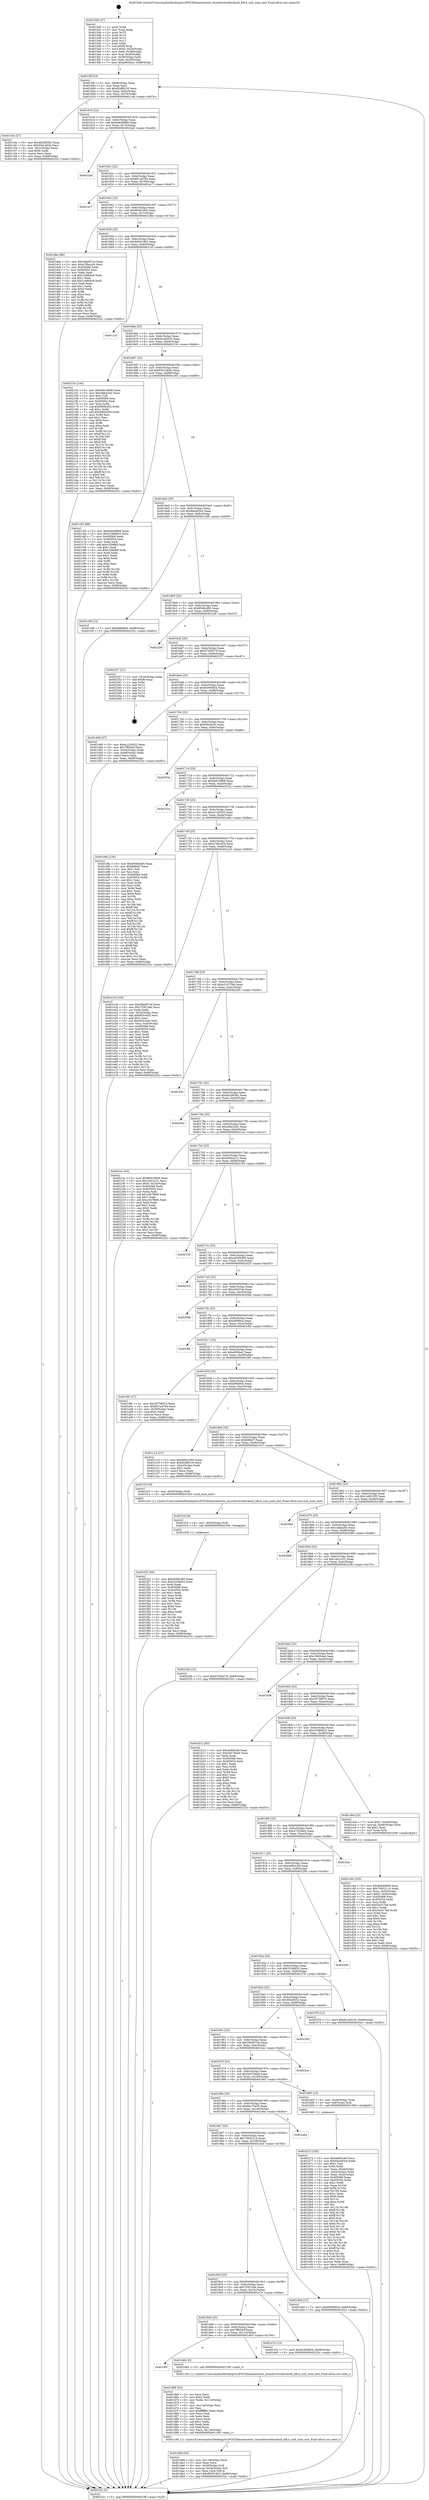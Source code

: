 digraph "0x4015d0" {
  label = "0x4015d0 (/mnt/c/Users/mathe/Desktop/tcc/POCII/binaries/extr_linuxdriversblocknull_blk.h_null_zone_exit_Final-ollvm.out::main(0))"
  labelloc = "t"
  node[shape=record]

  Entry [label="",width=0.3,height=0.3,shape=circle,fillcolor=black,style=filled]
  "0x4015ff" [label="{
     0x4015ff [23]\l
     | [instrs]\l
     &nbsp;&nbsp;0x4015ff \<+3\>: mov -0x68(%rbp),%eax\l
     &nbsp;&nbsp;0x401602 \<+2\>: mov %eax,%ecx\l
     &nbsp;&nbsp;0x401604 \<+6\>: sub $0x82df6216,%ecx\l
     &nbsp;&nbsp;0x40160a \<+3\>: mov %eax,-0x6c(%rbp)\l
     &nbsp;&nbsp;0x40160d \<+3\>: mov %ecx,-0x70(%rbp)\l
     &nbsp;&nbsp;0x401610 \<+6\>: je 0000000000401c4a \<main+0x67a\>\l
  }"]
  "0x401c4a" [label="{
     0x401c4a [27]\l
     | [instrs]\l
     &nbsp;&nbsp;0x401c4a \<+5\>: mov $0xbb298392,%eax\l
     &nbsp;&nbsp;0x401c4f \<+5\>: mov $0x93d1462b,%ecx\l
     &nbsp;&nbsp;0x401c54 \<+3\>: mov -0x2c(%rbp),%edx\l
     &nbsp;&nbsp;0x401c57 \<+3\>: cmp $0x0,%edx\l
     &nbsp;&nbsp;0x401c5a \<+3\>: cmove %ecx,%eax\l
     &nbsp;&nbsp;0x401c5d \<+3\>: mov %eax,-0x68(%rbp)\l
     &nbsp;&nbsp;0x401c60 \<+5\>: jmp 000000000040232c \<main+0xd5c\>\l
  }"]
  "0x401616" [label="{
     0x401616 [22]\l
     | [instrs]\l
     &nbsp;&nbsp;0x401616 \<+5\>: jmp 000000000040161b \<main+0x4b\>\l
     &nbsp;&nbsp;0x40161b \<+3\>: mov -0x6c(%rbp),%eax\l
     &nbsp;&nbsp;0x40161e \<+5\>: sub $0x84649868,%eax\l
     &nbsp;&nbsp;0x401623 \<+3\>: mov %eax,-0x74(%rbp)\l
     &nbsp;&nbsp;0x401626 \<+6\>: je 00000000004022a0 \<main+0xcd0\>\l
  }"]
  Exit [label="",width=0.3,height=0.3,shape=circle,fillcolor=black,style=filled,peripheries=2]
  "0x4022a0" [label="{
     0x4022a0\l
  }", style=dashed]
  "0x40162c" [label="{
     0x40162c [22]\l
     | [instrs]\l
     &nbsp;&nbsp;0x40162c \<+5\>: jmp 0000000000401631 \<main+0x61\>\l
     &nbsp;&nbsp;0x401631 \<+3\>: mov -0x6c(%rbp),%eax\l
     &nbsp;&nbsp;0x401634 \<+5\>: sub $0x851ad784,%eax\l
     &nbsp;&nbsp;0x401639 \<+3\>: mov %eax,-0x78(%rbp)\l
     &nbsp;&nbsp;0x40163c \<+6\>: je 0000000000401a17 \<main+0x447\>\l
  }"]
  "0x401f22" [label="{
     0x401f22 [84]\l
     | [instrs]\l
     &nbsp;&nbsp;0x401f22 \<+5\>: mov $0x9568c485,%eax\l
     &nbsp;&nbsp;0x401f27 \<+5\>: mov $0x5324fd33,%ecx\l
     &nbsp;&nbsp;0x401f2c \<+2\>: xor %edx,%edx\l
     &nbsp;&nbsp;0x401f2e \<+7\>: mov 0x405068,%esi\l
     &nbsp;&nbsp;0x401f35 \<+8\>: mov 0x405054,%r8d\l
     &nbsp;&nbsp;0x401f3d \<+3\>: sub $0x1,%edx\l
     &nbsp;&nbsp;0x401f40 \<+3\>: mov %esi,%r9d\l
     &nbsp;&nbsp;0x401f43 \<+3\>: add %edx,%r9d\l
     &nbsp;&nbsp;0x401f46 \<+4\>: imul %r9d,%esi\l
     &nbsp;&nbsp;0x401f4a \<+3\>: and $0x1,%esi\l
     &nbsp;&nbsp;0x401f4d \<+3\>: cmp $0x0,%esi\l
     &nbsp;&nbsp;0x401f50 \<+4\>: sete %r10b\l
     &nbsp;&nbsp;0x401f54 \<+4\>: cmp $0xa,%r8d\l
     &nbsp;&nbsp;0x401f58 \<+4\>: setl %r11b\l
     &nbsp;&nbsp;0x401f5c \<+3\>: mov %r10b,%bl\l
     &nbsp;&nbsp;0x401f5f \<+3\>: and %r11b,%bl\l
     &nbsp;&nbsp;0x401f62 \<+3\>: xor %r11b,%r10b\l
     &nbsp;&nbsp;0x401f65 \<+3\>: or %r10b,%bl\l
     &nbsp;&nbsp;0x401f68 \<+3\>: test $0x1,%bl\l
     &nbsp;&nbsp;0x401f6b \<+3\>: cmovne %ecx,%eax\l
     &nbsp;&nbsp;0x401f6e \<+3\>: mov %eax,-0x68(%rbp)\l
     &nbsp;&nbsp;0x401f71 \<+5\>: jmp 000000000040232c \<main+0xd5c\>\l
  }"]
  "0x401a17" [label="{
     0x401a17\l
  }", style=dashed]
  "0x401642" [label="{
     0x401642 [22]\l
     | [instrs]\l
     &nbsp;&nbsp;0x401642 \<+5\>: jmp 0000000000401647 \<main+0x77\>\l
     &nbsp;&nbsp;0x401647 \<+3\>: mov -0x6c(%rbp),%eax\l
     &nbsp;&nbsp;0x40164a \<+5\>: sub $0x86391403,%eax\l
     &nbsp;&nbsp;0x40164f \<+3\>: mov %eax,-0x7c(%rbp)\l
     &nbsp;&nbsp;0x401652 \<+6\>: je 0000000000401dbe \<main+0x7ee\>\l
  }"]
  "0x401f19" [label="{
     0x401f19 [9]\l
     | [instrs]\l
     &nbsp;&nbsp;0x401f19 \<+4\>: mov -0x50(%rbp),%rdi\l
     &nbsp;&nbsp;0x401f1d \<+5\>: call 0000000000401030 \<free@plt\>\l
     | [calls]\l
     &nbsp;&nbsp;0x401030 \{1\} (unknown)\l
  }"]
  "0x401dbe" [label="{
     0x401dbe [88]\l
     | [instrs]\l
     &nbsp;&nbsp;0x401dbe \<+5\>: mov $0x59a007cd,%eax\l
     &nbsp;&nbsp;0x401dc3 \<+5\>: mov $0xa79bce54,%ecx\l
     &nbsp;&nbsp;0x401dc8 \<+7\>: mov 0x405068,%edx\l
     &nbsp;&nbsp;0x401dcf \<+7\>: mov 0x405054,%esi\l
     &nbsp;&nbsp;0x401dd6 \<+2\>: mov %edx,%edi\l
     &nbsp;&nbsp;0x401dd8 \<+6\>: sub $0x1c49b4c8,%edi\l
     &nbsp;&nbsp;0x401dde \<+3\>: sub $0x1,%edi\l
     &nbsp;&nbsp;0x401de1 \<+6\>: add $0x1c49b4c8,%edi\l
     &nbsp;&nbsp;0x401de7 \<+3\>: imul %edi,%edx\l
     &nbsp;&nbsp;0x401dea \<+3\>: and $0x1,%edx\l
     &nbsp;&nbsp;0x401ded \<+3\>: cmp $0x0,%edx\l
     &nbsp;&nbsp;0x401df0 \<+4\>: sete %r8b\l
     &nbsp;&nbsp;0x401df4 \<+3\>: cmp $0xa,%esi\l
     &nbsp;&nbsp;0x401df7 \<+4\>: setl %r9b\l
     &nbsp;&nbsp;0x401dfb \<+3\>: mov %r8b,%r10b\l
     &nbsp;&nbsp;0x401dfe \<+3\>: and %r9b,%r10b\l
     &nbsp;&nbsp;0x401e01 \<+3\>: xor %r9b,%r8b\l
     &nbsp;&nbsp;0x401e04 \<+3\>: or %r8b,%r10b\l
     &nbsp;&nbsp;0x401e07 \<+4\>: test $0x1,%r10b\l
     &nbsp;&nbsp;0x401e0b \<+3\>: cmovne %ecx,%eax\l
     &nbsp;&nbsp;0x401e0e \<+3\>: mov %eax,-0x68(%rbp)\l
     &nbsp;&nbsp;0x401e11 \<+5\>: jmp 000000000040232c \<main+0xd5c\>\l
  }"]
  "0x401658" [label="{
     0x401658 [22]\l
     | [instrs]\l
     &nbsp;&nbsp;0x401658 \<+5\>: jmp 000000000040165d \<main+0x8d\>\l
     &nbsp;&nbsp;0x40165d \<+3\>: mov -0x6c(%rbp),%eax\l
     &nbsp;&nbsp;0x401660 \<+5\>: sub $0x8d0419b5,%eax\l
     &nbsp;&nbsp;0x401665 \<+3\>: mov %eax,-0x80(%rbp)\l
     &nbsp;&nbsp;0x401668 \<+6\>: je 0000000000401c2f \<main+0x65f\>\l
  }"]
  "0x401d9d" [label="{
     0x401d9d [33]\l
     | [instrs]\l
     &nbsp;&nbsp;0x401d9d \<+6\>: mov -0x118(%rbp),%ecx\l
     &nbsp;&nbsp;0x401da3 \<+3\>: imul %eax,%ecx\l
     &nbsp;&nbsp;0x401da6 \<+4\>: mov -0x50(%rbp),%r8\l
     &nbsp;&nbsp;0x401daa \<+4\>: movslq -0x54(%rbp),%r9\l
     &nbsp;&nbsp;0x401dae \<+4\>: mov %ecx,(%r8,%r9,4)\l
     &nbsp;&nbsp;0x401db2 \<+7\>: movl $0x86391403,-0x68(%rbp)\l
     &nbsp;&nbsp;0x401db9 \<+5\>: jmp 000000000040232c \<main+0xd5c\>\l
  }"]
  "0x401c2f" [label="{
     0x401c2f\l
  }", style=dashed]
  "0x40166e" [label="{
     0x40166e [25]\l
     | [instrs]\l
     &nbsp;&nbsp;0x40166e \<+5\>: jmp 0000000000401673 \<main+0xa3\>\l
     &nbsp;&nbsp;0x401673 \<+3\>: mov -0x6c(%rbp),%eax\l
     &nbsp;&nbsp;0x401676 \<+5\>: sub $0x92c40230,%eax\l
     &nbsp;&nbsp;0x40167b \<+6\>: mov %eax,-0x84(%rbp)\l
     &nbsp;&nbsp;0x401681 \<+6\>: je 000000000040215c \<main+0xb8c\>\l
  }"]
  "0x401d69" [label="{
     0x401d69 [52]\l
     | [instrs]\l
     &nbsp;&nbsp;0x401d69 \<+2\>: xor %ecx,%ecx\l
     &nbsp;&nbsp;0x401d6b \<+5\>: mov $0x2,%edx\l
     &nbsp;&nbsp;0x401d70 \<+6\>: mov %edx,-0x114(%rbp)\l
     &nbsp;&nbsp;0x401d76 \<+1\>: cltd\l
     &nbsp;&nbsp;0x401d77 \<+6\>: mov -0x114(%rbp),%esi\l
     &nbsp;&nbsp;0x401d7d \<+2\>: idiv %esi\l
     &nbsp;&nbsp;0x401d7f \<+6\>: imul $0xfffffffe,%edx,%edx\l
     &nbsp;&nbsp;0x401d85 \<+2\>: mov %ecx,%edi\l
     &nbsp;&nbsp;0x401d87 \<+2\>: sub %edx,%edi\l
     &nbsp;&nbsp;0x401d89 \<+2\>: mov %ecx,%edx\l
     &nbsp;&nbsp;0x401d8b \<+3\>: sub $0x1,%edx\l
     &nbsp;&nbsp;0x401d8e \<+2\>: add %edx,%edi\l
     &nbsp;&nbsp;0x401d90 \<+2\>: sub %edi,%ecx\l
     &nbsp;&nbsp;0x401d92 \<+6\>: mov %ecx,-0x118(%rbp)\l
     &nbsp;&nbsp;0x401d98 \<+5\>: call 0000000000401160 \<next_i\>\l
     | [calls]\l
     &nbsp;&nbsp;0x401160 \{1\} (/mnt/c/Users/mathe/Desktop/tcc/POCII/binaries/extr_linuxdriversblocknull_blk.h_null_zone_exit_Final-ollvm.out::next_i)\l
  }"]
  "0x40215c" [label="{
     0x40215c [144]\l
     | [instrs]\l
     &nbsp;&nbsp;0x40215c \<+5\>: mov $0x9e919908,%eax\l
     &nbsp;&nbsp;0x402161 \<+5\>: mov $0xcfbb22d2,%ecx\l
     &nbsp;&nbsp;0x402166 \<+2\>: mov $0x1,%dl\l
     &nbsp;&nbsp;0x402168 \<+7\>: mov 0x405068,%esi\l
     &nbsp;&nbsp;0x40216f \<+7\>: mov 0x405054,%edi\l
     &nbsp;&nbsp;0x402176 \<+3\>: mov %esi,%r8d\l
     &nbsp;&nbsp;0x402179 \<+7\>: sub $0x9909c5f3,%r8d\l
     &nbsp;&nbsp;0x402180 \<+4\>: sub $0x1,%r8d\l
     &nbsp;&nbsp;0x402184 \<+7\>: add $0x9909c5f3,%r8d\l
     &nbsp;&nbsp;0x40218b \<+4\>: imul %r8d,%esi\l
     &nbsp;&nbsp;0x40218f \<+3\>: and $0x1,%esi\l
     &nbsp;&nbsp;0x402192 \<+3\>: cmp $0x0,%esi\l
     &nbsp;&nbsp;0x402195 \<+4\>: sete %r9b\l
     &nbsp;&nbsp;0x402199 \<+3\>: cmp $0xa,%edi\l
     &nbsp;&nbsp;0x40219c \<+4\>: setl %r10b\l
     &nbsp;&nbsp;0x4021a0 \<+3\>: mov %r9b,%r11b\l
     &nbsp;&nbsp;0x4021a3 \<+4\>: xor $0xff,%r11b\l
     &nbsp;&nbsp;0x4021a7 \<+3\>: mov %r10b,%bl\l
     &nbsp;&nbsp;0x4021aa \<+3\>: xor $0xff,%bl\l
     &nbsp;&nbsp;0x4021ad \<+3\>: xor $0x0,%dl\l
     &nbsp;&nbsp;0x4021b0 \<+3\>: mov %r11b,%r14b\l
     &nbsp;&nbsp;0x4021b3 \<+4\>: and $0x0,%r14b\l
     &nbsp;&nbsp;0x4021b7 \<+3\>: and %dl,%r9b\l
     &nbsp;&nbsp;0x4021ba \<+3\>: mov %bl,%r15b\l
     &nbsp;&nbsp;0x4021bd \<+4\>: and $0x0,%r15b\l
     &nbsp;&nbsp;0x4021c1 \<+3\>: and %dl,%r10b\l
     &nbsp;&nbsp;0x4021c4 \<+3\>: or %r9b,%r14b\l
     &nbsp;&nbsp;0x4021c7 \<+3\>: or %r10b,%r15b\l
     &nbsp;&nbsp;0x4021ca \<+3\>: xor %r15b,%r14b\l
     &nbsp;&nbsp;0x4021cd \<+3\>: or %bl,%r11b\l
     &nbsp;&nbsp;0x4021d0 \<+4\>: xor $0xff,%r11b\l
     &nbsp;&nbsp;0x4021d4 \<+3\>: or $0x0,%dl\l
     &nbsp;&nbsp;0x4021d7 \<+3\>: and %dl,%r11b\l
     &nbsp;&nbsp;0x4021da \<+3\>: or %r11b,%r14b\l
     &nbsp;&nbsp;0x4021dd \<+4\>: test $0x1,%r14b\l
     &nbsp;&nbsp;0x4021e1 \<+3\>: cmovne %ecx,%eax\l
     &nbsp;&nbsp;0x4021e4 \<+3\>: mov %eax,-0x68(%rbp)\l
     &nbsp;&nbsp;0x4021e7 \<+5\>: jmp 000000000040232c \<main+0xd5c\>\l
  }"]
  "0x401687" [label="{
     0x401687 [25]\l
     | [instrs]\l
     &nbsp;&nbsp;0x401687 \<+5\>: jmp 000000000040168c \<main+0xbc\>\l
     &nbsp;&nbsp;0x40168c \<+3\>: mov -0x6c(%rbp),%eax\l
     &nbsp;&nbsp;0x40168f \<+5\>: sub $0x93d1462b,%eax\l
     &nbsp;&nbsp;0x401694 \<+6\>: mov %eax,-0x88(%rbp)\l
     &nbsp;&nbsp;0x40169a \<+6\>: je 0000000000401c65 \<main+0x695\>\l
  }"]
  "0x4019f2" [label="{
     0x4019f2\l
  }", style=dashed]
  "0x401c65" [label="{
     0x401c65 [88]\l
     | [instrs]\l
     &nbsp;&nbsp;0x401c65 \<+5\>: mov $0x84649868,%eax\l
     &nbsp;&nbsp;0x401c6a \<+5\>: mov $0x318696c3,%ecx\l
     &nbsp;&nbsp;0x401c6f \<+7\>: mov 0x405068,%edx\l
     &nbsp;&nbsp;0x401c76 \<+7\>: mov 0x405054,%esi\l
     &nbsp;&nbsp;0x401c7d \<+2\>: mov %edx,%edi\l
     &nbsp;&nbsp;0x401c7f \<+6\>: add $0xc35fefb8,%edi\l
     &nbsp;&nbsp;0x401c85 \<+3\>: sub $0x1,%edi\l
     &nbsp;&nbsp;0x401c88 \<+6\>: sub $0xc35fefb8,%edi\l
     &nbsp;&nbsp;0x401c8e \<+3\>: imul %edi,%edx\l
     &nbsp;&nbsp;0x401c91 \<+3\>: and $0x1,%edx\l
     &nbsp;&nbsp;0x401c94 \<+3\>: cmp $0x0,%edx\l
     &nbsp;&nbsp;0x401c97 \<+4\>: sete %r8b\l
     &nbsp;&nbsp;0x401c9b \<+3\>: cmp $0xa,%esi\l
     &nbsp;&nbsp;0x401c9e \<+4\>: setl %r9b\l
     &nbsp;&nbsp;0x401ca2 \<+3\>: mov %r8b,%r10b\l
     &nbsp;&nbsp;0x401ca5 \<+3\>: and %r9b,%r10b\l
     &nbsp;&nbsp;0x401ca8 \<+3\>: xor %r9b,%r8b\l
     &nbsp;&nbsp;0x401cab \<+3\>: or %r8b,%r10b\l
     &nbsp;&nbsp;0x401cae \<+4\>: test $0x1,%r10b\l
     &nbsp;&nbsp;0x401cb2 \<+3\>: cmovne %ecx,%eax\l
     &nbsp;&nbsp;0x401cb5 \<+3\>: mov %eax,-0x68(%rbp)\l
     &nbsp;&nbsp;0x401cb8 \<+5\>: jmp 000000000040232c \<main+0xd5c\>\l
  }"]
  "0x4016a0" [label="{
     0x4016a0 [25]\l
     | [instrs]\l
     &nbsp;&nbsp;0x4016a0 \<+5\>: jmp 00000000004016a5 \<main+0xd5\>\l
     &nbsp;&nbsp;0x4016a5 \<+3\>: mov -0x6c(%rbp),%eax\l
     &nbsp;&nbsp;0x4016a8 \<+5\>: sub $0x94e483c0,%eax\l
     &nbsp;&nbsp;0x4016ad \<+6\>: mov %eax,-0x8c(%rbp)\l
     &nbsp;&nbsp;0x4016b3 \<+6\>: je 0000000000401c08 \<main+0x638\>\l
  }"]
  "0x401d64" [label="{
     0x401d64 [5]\l
     | [instrs]\l
     &nbsp;&nbsp;0x401d64 \<+5\>: call 0000000000401160 \<next_i\>\l
     | [calls]\l
     &nbsp;&nbsp;0x401160 \{1\} (/mnt/c/Users/mathe/Desktop/tcc/POCII/binaries/extr_linuxdriversblocknull_blk.h_null_zone_exit_Final-ollvm.out::next_i)\l
  }"]
  "0x401c08" [label="{
     0x401c08 [12]\l
     | [instrs]\l
     &nbsp;&nbsp;0x401c08 \<+7\>: movl $0xb98d9cb,-0x68(%rbp)\l
     &nbsp;&nbsp;0x401c0f \<+5\>: jmp 000000000040232c \<main+0xd5c\>\l
  }"]
  "0x4016b9" [label="{
     0x4016b9 [25]\l
     | [instrs]\l
     &nbsp;&nbsp;0x4016b9 \<+5\>: jmp 00000000004016be \<main+0xee\>\l
     &nbsp;&nbsp;0x4016be \<+3\>: mov -0x6c(%rbp),%eax\l
     &nbsp;&nbsp;0x4016c1 \<+5\>: sub $0x9568c485,%eax\l
     &nbsp;&nbsp;0x4016c6 \<+6\>: mov %eax,-0x90(%rbp)\l
     &nbsp;&nbsp;0x4016cc \<+6\>: je 00000000004022ef \<main+0xd1f\>\l
  }"]
  "0x4019d9" [label="{
     0x4019d9 [25]\l
     | [instrs]\l
     &nbsp;&nbsp;0x4019d9 \<+5\>: jmp 00000000004019de \<main+0x40e\>\l
     &nbsp;&nbsp;0x4019de \<+3\>: mov -0x6c(%rbp),%eax\l
     &nbsp;&nbsp;0x4019e1 \<+5\>: sub $0x7ff93dcf,%eax\l
     &nbsp;&nbsp;0x4019e6 \<+6\>: mov %eax,-0x110(%rbp)\l
     &nbsp;&nbsp;0x4019ec \<+6\>: je 0000000000401d64 \<main+0x794\>\l
  }"]
  "0x4022ef" [label="{
     0x4022ef\l
  }", style=dashed]
  "0x4016d2" [label="{
     0x4016d2 [25]\l
     | [instrs]\l
     &nbsp;&nbsp;0x4016d2 \<+5\>: jmp 00000000004016d7 \<main+0x107\>\l
     &nbsp;&nbsp;0x4016d7 \<+3\>: mov -0x6c(%rbp),%eax\l
     &nbsp;&nbsp;0x4016da \<+5\>: sub $0x97260279,%eax\l
     &nbsp;&nbsp;0x4016df \<+6\>: mov %eax,-0x94(%rbp)\l
     &nbsp;&nbsp;0x4016e5 \<+6\>: je 0000000000402257 \<main+0xc87\>\l
  }"]
  "0x401e7e" [label="{
     0x401e7e [12]\l
     | [instrs]\l
     &nbsp;&nbsp;0x401e7e \<+7\>: movl $0x9c956854,-0x68(%rbp)\l
     &nbsp;&nbsp;0x401e85 \<+5\>: jmp 000000000040232c \<main+0xd5c\>\l
  }"]
  "0x402257" [label="{
     0x402257 [21]\l
     | [instrs]\l
     &nbsp;&nbsp;0x402257 \<+3\>: mov -0x34(%rbp),%eax\l
     &nbsp;&nbsp;0x40225a \<+7\>: add $0xf8,%rsp\l
     &nbsp;&nbsp;0x402261 \<+1\>: pop %rbx\l
     &nbsp;&nbsp;0x402262 \<+2\>: pop %r12\l
     &nbsp;&nbsp;0x402264 \<+2\>: pop %r13\l
     &nbsp;&nbsp;0x402266 \<+2\>: pop %r14\l
     &nbsp;&nbsp;0x402268 \<+2\>: pop %r15\l
     &nbsp;&nbsp;0x40226a \<+1\>: pop %rbp\l
     &nbsp;&nbsp;0x40226b \<+1\>: ret\l
  }"]
  "0x4016eb" [label="{
     0x4016eb [25]\l
     | [instrs]\l
     &nbsp;&nbsp;0x4016eb \<+5\>: jmp 00000000004016f0 \<main+0x120\>\l
     &nbsp;&nbsp;0x4016f0 \<+3\>: mov -0x6c(%rbp),%eax\l
     &nbsp;&nbsp;0x4016f3 \<+5\>: sub $0x9c956854,%eax\l
     &nbsp;&nbsp;0x4016f8 \<+6\>: mov %eax,-0x98(%rbp)\l
     &nbsp;&nbsp;0x4016fe \<+6\>: je 0000000000401d49 \<main+0x779\>\l
  }"]
  "0x4019c0" [label="{
     0x4019c0 [25]\l
     | [instrs]\l
     &nbsp;&nbsp;0x4019c0 \<+5\>: jmp 00000000004019c5 \<main+0x3f5\>\l
     &nbsp;&nbsp;0x4019c5 \<+3\>: mov -0x6c(%rbp),%eax\l
     &nbsp;&nbsp;0x4019c8 \<+5\>: sub $0x755f13de,%eax\l
     &nbsp;&nbsp;0x4019cd \<+6\>: mov %eax,-0x10c(%rbp)\l
     &nbsp;&nbsp;0x4019d3 \<+6\>: je 0000000000401e7e \<main+0x8ae\>\l
  }"]
  "0x401d49" [label="{
     0x401d49 [27]\l
     | [instrs]\l
     &nbsp;&nbsp;0x401d49 \<+5\>: mov $0xa1c20d32,%eax\l
     &nbsp;&nbsp;0x401d4e \<+5\>: mov $0x7ff93dcf,%ecx\l
     &nbsp;&nbsp;0x401d53 \<+3\>: mov -0x54(%rbp),%edx\l
     &nbsp;&nbsp;0x401d56 \<+3\>: cmp -0x48(%rbp),%edx\l
     &nbsp;&nbsp;0x401d59 \<+3\>: cmovl %ecx,%eax\l
     &nbsp;&nbsp;0x401d5c \<+3\>: mov %eax,-0x68(%rbp)\l
     &nbsp;&nbsp;0x401d5f \<+5\>: jmp 000000000040232c \<main+0xd5c\>\l
  }"]
  "0x401704" [label="{
     0x401704 [25]\l
     | [instrs]\l
     &nbsp;&nbsp;0x401704 \<+5\>: jmp 0000000000401709 \<main+0x139\>\l
     &nbsp;&nbsp;0x401709 \<+3\>: mov -0x6c(%rbp),%eax\l
     &nbsp;&nbsp;0x40170c \<+5\>: sub $0x9cfceb34,%eax\l
     &nbsp;&nbsp;0x401711 \<+6\>: mov %eax,-0x9c(%rbp)\l
     &nbsp;&nbsp;0x401717 \<+6\>: je 000000000040203e \<main+0xa6e\>\l
  }"]
  "0x401d3d" [label="{
     0x401d3d [12]\l
     | [instrs]\l
     &nbsp;&nbsp;0x401d3d \<+7\>: movl $0x9c956854,-0x68(%rbp)\l
     &nbsp;&nbsp;0x401d44 \<+5\>: jmp 000000000040232c \<main+0xd5c\>\l
  }"]
  "0x40203e" [label="{
     0x40203e\l
  }", style=dashed]
  "0x40171d" [label="{
     0x40171d [25]\l
     | [instrs]\l
     &nbsp;&nbsp;0x40171d \<+5\>: jmp 0000000000401722 \<main+0x152\>\l
     &nbsp;&nbsp;0x401722 \<+3\>: mov -0x6c(%rbp),%eax\l
     &nbsp;&nbsp;0x401725 \<+5\>: sub $0x9e919908,%eax\l
     &nbsp;&nbsp;0x40172a \<+6\>: mov %eax,-0xa0(%rbp)\l
     &nbsp;&nbsp;0x401730 \<+6\>: je 000000000040231e \<main+0xd4e\>\l
  }"]
  "0x4019a7" [label="{
     0x4019a7 [25]\l
     | [instrs]\l
     &nbsp;&nbsp;0x4019a7 \<+5\>: jmp 00000000004019ac \<main+0x3dc\>\l
     &nbsp;&nbsp;0x4019ac \<+3\>: mov -0x6c(%rbp),%eax\l
     &nbsp;&nbsp;0x4019af \<+5\>: sub $0x70652114,%eax\l
     &nbsp;&nbsp;0x4019b4 \<+6\>: mov %eax,-0x108(%rbp)\l
     &nbsp;&nbsp;0x4019ba \<+6\>: je 0000000000401d3d \<main+0x76d\>\l
  }"]
  "0x40231e" [label="{
     0x40231e\l
  }", style=dashed]
  "0x401736" [label="{
     0x401736 [25]\l
     | [instrs]\l
     &nbsp;&nbsp;0x401736 \<+5\>: jmp 000000000040173b \<main+0x16b\>\l
     &nbsp;&nbsp;0x40173b \<+3\>: mov -0x6c(%rbp),%eax\l
     &nbsp;&nbsp;0x40173e \<+5\>: sub $0xa1c20d32,%eax\l
     &nbsp;&nbsp;0x401743 \<+6\>: mov %eax,-0xa4(%rbp)\l
     &nbsp;&nbsp;0x401749 \<+6\>: je 0000000000401e8a \<main+0x8ba\>\l
  }"]
  "0x401a6a" [label="{
     0x401a6a\l
  }", style=dashed]
  "0x401e8a" [label="{
     0x401e8a [134]\l
     | [instrs]\l
     &nbsp;&nbsp;0x401e8a \<+5\>: mov $0x9568c485,%eax\l
     &nbsp;&nbsp;0x401e8f \<+5\>: mov $0xfb9faf7,%ecx\l
     &nbsp;&nbsp;0x401e94 \<+2\>: mov $0x1,%dl\l
     &nbsp;&nbsp;0x401e96 \<+2\>: xor %esi,%esi\l
     &nbsp;&nbsp;0x401e98 \<+7\>: mov 0x405068,%edi\l
     &nbsp;&nbsp;0x401e9f \<+8\>: mov 0x405054,%r8d\l
     &nbsp;&nbsp;0x401ea7 \<+3\>: sub $0x1,%esi\l
     &nbsp;&nbsp;0x401eaa \<+3\>: mov %edi,%r9d\l
     &nbsp;&nbsp;0x401ead \<+3\>: add %esi,%r9d\l
     &nbsp;&nbsp;0x401eb0 \<+4\>: imul %r9d,%edi\l
     &nbsp;&nbsp;0x401eb4 \<+3\>: and $0x1,%edi\l
     &nbsp;&nbsp;0x401eb7 \<+3\>: cmp $0x0,%edi\l
     &nbsp;&nbsp;0x401eba \<+4\>: sete %r10b\l
     &nbsp;&nbsp;0x401ebe \<+4\>: cmp $0xa,%r8d\l
     &nbsp;&nbsp;0x401ec2 \<+4\>: setl %r11b\l
     &nbsp;&nbsp;0x401ec6 \<+3\>: mov %r10b,%bl\l
     &nbsp;&nbsp;0x401ec9 \<+3\>: xor $0xff,%bl\l
     &nbsp;&nbsp;0x401ecc \<+3\>: mov %r11b,%r14b\l
     &nbsp;&nbsp;0x401ecf \<+4\>: xor $0xff,%r14b\l
     &nbsp;&nbsp;0x401ed3 \<+3\>: xor $0x1,%dl\l
     &nbsp;&nbsp;0x401ed6 \<+3\>: mov %bl,%r15b\l
     &nbsp;&nbsp;0x401ed9 \<+4\>: and $0xff,%r15b\l
     &nbsp;&nbsp;0x401edd \<+3\>: and %dl,%r10b\l
     &nbsp;&nbsp;0x401ee0 \<+3\>: mov %r14b,%r12b\l
     &nbsp;&nbsp;0x401ee3 \<+4\>: and $0xff,%r12b\l
     &nbsp;&nbsp;0x401ee7 \<+3\>: and %dl,%r11b\l
     &nbsp;&nbsp;0x401eea \<+3\>: or %r10b,%r15b\l
     &nbsp;&nbsp;0x401eed \<+3\>: or %r11b,%r12b\l
     &nbsp;&nbsp;0x401ef0 \<+3\>: xor %r12b,%r15b\l
     &nbsp;&nbsp;0x401ef3 \<+3\>: or %r14b,%bl\l
     &nbsp;&nbsp;0x401ef6 \<+3\>: xor $0xff,%bl\l
     &nbsp;&nbsp;0x401ef9 \<+3\>: or $0x1,%dl\l
     &nbsp;&nbsp;0x401efc \<+2\>: and %dl,%bl\l
     &nbsp;&nbsp;0x401efe \<+3\>: or %bl,%r15b\l
     &nbsp;&nbsp;0x401f01 \<+4\>: test $0x1,%r15b\l
     &nbsp;&nbsp;0x401f05 \<+3\>: cmovne %ecx,%eax\l
     &nbsp;&nbsp;0x401f08 \<+3\>: mov %eax,-0x68(%rbp)\l
     &nbsp;&nbsp;0x401f0b \<+5\>: jmp 000000000040232c \<main+0xd5c\>\l
  }"]
  "0x40174f" [label="{
     0x40174f [25]\l
     | [instrs]\l
     &nbsp;&nbsp;0x40174f \<+5\>: jmp 0000000000401754 \<main+0x184\>\l
     &nbsp;&nbsp;0x401754 \<+3\>: mov -0x6c(%rbp),%eax\l
     &nbsp;&nbsp;0x401757 \<+5\>: sub $0xa79bce54,%eax\l
     &nbsp;&nbsp;0x40175c \<+6\>: mov %eax,-0xa8(%rbp)\l
     &nbsp;&nbsp;0x401762 \<+6\>: je 0000000000401e16 \<main+0x846\>\l
  }"]
  "0x401cd4" [label="{
     0x401cd4 [105]\l
     | [instrs]\l
     &nbsp;&nbsp;0x401cd4 \<+5\>: mov $0x84649868,%ecx\l
     &nbsp;&nbsp;0x401cd9 \<+5\>: mov $0x70652114,%edx\l
     &nbsp;&nbsp;0x401cde \<+4\>: mov %rax,-0x50(%rbp)\l
     &nbsp;&nbsp;0x401ce2 \<+7\>: movl $0x0,-0x54(%rbp)\l
     &nbsp;&nbsp;0x401ce9 \<+7\>: mov 0x405068,%esi\l
     &nbsp;&nbsp;0x401cf0 \<+8\>: mov 0x405054,%r8d\l
     &nbsp;&nbsp;0x401cf8 \<+3\>: mov %esi,%r9d\l
     &nbsp;&nbsp;0x401cfb \<+7\>: add $0x54cf17bb,%r9d\l
     &nbsp;&nbsp;0x401d02 \<+4\>: sub $0x1,%r9d\l
     &nbsp;&nbsp;0x401d06 \<+7\>: sub $0x54cf17bb,%r9d\l
     &nbsp;&nbsp;0x401d0d \<+4\>: imul %r9d,%esi\l
     &nbsp;&nbsp;0x401d11 \<+3\>: and $0x1,%esi\l
     &nbsp;&nbsp;0x401d14 \<+3\>: cmp $0x0,%esi\l
     &nbsp;&nbsp;0x401d17 \<+4\>: sete %r10b\l
     &nbsp;&nbsp;0x401d1b \<+4\>: cmp $0xa,%r8d\l
     &nbsp;&nbsp;0x401d1f \<+4\>: setl %r11b\l
     &nbsp;&nbsp;0x401d23 \<+3\>: mov %r10b,%bl\l
     &nbsp;&nbsp;0x401d26 \<+3\>: and %r11b,%bl\l
     &nbsp;&nbsp;0x401d29 \<+3\>: xor %r11b,%r10b\l
     &nbsp;&nbsp;0x401d2c \<+3\>: or %r10b,%bl\l
     &nbsp;&nbsp;0x401d2f \<+3\>: test $0x1,%bl\l
     &nbsp;&nbsp;0x401d32 \<+3\>: cmovne %edx,%ecx\l
     &nbsp;&nbsp;0x401d35 \<+3\>: mov %ecx,-0x68(%rbp)\l
     &nbsp;&nbsp;0x401d38 \<+5\>: jmp 000000000040232c \<main+0xd5c\>\l
  }"]
  "0x401e16" [label="{
     0x401e16 [104]\l
     | [instrs]\l
     &nbsp;&nbsp;0x401e16 \<+5\>: mov $0x59a007cd,%eax\l
     &nbsp;&nbsp;0x401e1b \<+5\>: mov $0x755f13de,%ecx\l
     &nbsp;&nbsp;0x401e20 \<+2\>: xor %edx,%edx\l
     &nbsp;&nbsp;0x401e22 \<+3\>: mov -0x54(%rbp),%esi\l
     &nbsp;&nbsp;0x401e25 \<+6\>: add $0x665c4cfc,%esi\l
     &nbsp;&nbsp;0x401e2b \<+3\>: add $0x1,%esi\l
     &nbsp;&nbsp;0x401e2e \<+6\>: sub $0x665c4cfc,%esi\l
     &nbsp;&nbsp;0x401e34 \<+3\>: mov %esi,-0x54(%rbp)\l
     &nbsp;&nbsp;0x401e37 \<+7\>: mov 0x405068,%esi\l
     &nbsp;&nbsp;0x401e3e \<+7\>: mov 0x405054,%edi\l
     &nbsp;&nbsp;0x401e45 \<+3\>: sub $0x1,%edx\l
     &nbsp;&nbsp;0x401e48 \<+3\>: mov %esi,%r8d\l
     &nbsp;&nbsp;0x401e4b \<+3\>: add %edx,%r8d\l
     &nbsp;&nbsp;0x401e4e \<+4\>: imul %r8d,%esi\l
     &nbsp;&nbsp;0x401e52 \<+3\>: and $0x1,%esi\l
     &nbsp;&nbsp;0x401e55 \<+3\>: cmp $0x0,%esi\l
     &nbsp;&nbsp;0x401e58 \<+4\>: sete %r9b\l
     &nbsp;&nbsp;0x401e5c \<+3\>: cmp $0xa,%edi\l
     &nbsp;&nbsp;0x401e5f \<+4\>: setl %r10b\l
     &nbsp;&nbsp;0x401e63 \<+3\>: mov %r9b,%r11b\l
     &nbsp;&nbsp;0x401e66 \<+3\>: and %r10b,%r11b\l
     &nbsp;&nbsp;0x401e69 \<+3\>: xor %r10b,%r9b\l
     &nbsp;&nbsp;0x401e6c \<+3\>: or %r9b,%r11b\l
     &nbsp;&nbsp;0x401e6f \<+4\>: test $0x1,%r11b\l
     &nbsp;&nbsp;0x401e73 \<+3\>: cmovne %ecx,%eax\l
     &nbsp;&nbsp;0x401e76 \<+3\>: mov %eax,-0x68(%rbp)\l
     &nbsp;&nbsp;0x401e79 \<+5\>: jmp 000000000040232c \<main+0xd5c\>\l
  }"]
  "0x401768" [label="{
     0x401768 [25]\l
     | [instrs]\l
     &nbsp;&nbsp;0x401768 \<+5\>: jmp 000000000040176d \<main+0x19d\>\l
     &nbsp;&nbsp;0x40176d \<+3\>: mov -0x6c(%rbp),%eax\l
     &nbsp;&nbsp;0x401770 \<+5\>: sub $0xb31072bd,%eax\l
     &nbsp;&nbsp;0x401775 \<+6\>: mov %eax,-0xac(%rbp)\l
     &nbsp;&nbsp;0x40177b \<+6\>: je 000000000040226c \<main+0xc9c\>\l
  }"]
  "0x401b72" [label="{
     0x401b72 [150]\l
     | [instrs]\l
     &nbsp;&nbsp;0x401b72 \<+5\>: mov $0x4ef63c49,%ecx\l
     &nbsp;&nbsp;0x401b77 \<+5\>: mov $0x94e483c0,%edx\l
     &nbsp;&nbsp;0x401b7c \<+3\>: mov $0x1,%sil\l
     &nbsp;&nbsp;0x401b7f \<+3\>: xor %r8d,%r8d\l
     &nbsp;&nbsp;0x401b82 \<+3\>: mov %eax,-0x44(%rbp)\l
     &nbsp;&nbsp;0x401b85 \<+3\>: mov -0x44(%rbp),%eax\l
     &nbsp;&nbsp;0x401b88 \<+3\>: mov %eax,-0x2c(%rbp)\l
     &nbsp;&nbsp;0x401b8b \<+7\>: mov 0x405068,%eax\l
     &nbsp;&nbsp;0x401b92 \<+8\>: mov 0x405054,%r9d\l
     &nbsp;&nbsp;0x401b9a \<+4\>: sub $0x1,%r8d\l
     &nbsp;&nbsp;0x401b9e \<+3\>: mov %eax,%r10d\l
     &nbsp;&nbsp;0x401ba1 \<+3\>: add %r8d,%r10d\l
     &nbsp;&nbsp;0x401ba4 \<+4\>: imul %r10d,%eax\l
     &nbsp;&nbsp;0x401ba8 \<+3\>: and $0x1,%eax\l
     &nbsp;&nbsp;0x401bab \<+3\>: cmp $0x0,%eax\l
     &nbsp;&nbsp;0x401bae \<+4\>: sete %r11b\l
     &nbsp;&nbsp;0x401bb2 \<+4\>: cmp $0xa,%r9d\l
     &nbsp;&nbsp;0x401bb6 \<+3\>: setl %bl\l
     &nbsp;&nbsp;0x401bb9 \<+3\>: mov %r11b,%r14b\l
     &nbsp;&nbsp;0x401bbc \<+4\>: xor $0xff,%r14b\l
     &nbsp;&nbsp;0x401bc0 \<+3\>: mov %bl,%r15b\l
     &nbsp;&nbsp;0x401bc3 \<+4\>: xor $0xff,%r15b\l
     &nbsp;&nbsp;0x401bc7 \<+4\>: xor $0x0,%sil\l
     &nbsp;&nbsp;0x401bcb \<+3\>: mov %r14b,%r12b\l
     &nbsp;&nbsp;0x401bce \<+4\>: and $0x0,%r12b\l
     &nbsp;&nbsp;0x401bd2 \<+3\>: and %sil,%r11b\l
     &nbsp;&nbsp;0x401bd5 \<+3\>: mov %r15b,%r13b\l
     &nbsp;&nbsp;0x401bd8 \<+4\>: and $0x0,%r13b\l
     &nbsp;&nbsp;0x401bdc \<+3\>: and %sil,%bl\l
     &nbsp;&nbsp;0x401bdf \<+3\>: or %r11b,%r12b\l
     &nbsp;&nbsp;0x401be2 \<+3\>: or %bl,%r13b\l
     &nbsp;&nbsp;0x401be5 \<+3\>: xor %r13b,%r12b\l
     &nbsp;&nbsp;0x401be8 \<+3\>: or %r15b,%r14b\l
     &nbsp;&nbsp;0x401beb \<+4\>: xor $0xff,%r14b\l
     &nbsp;&nbsp;0x401bef \<+4\>: or $0x0,%sil\l
     &nbsp;&nbsp;0x401bf3 \<+3\>: and %sil,%r14b\l
     &nbsp;&nbsp;0x401bf6 \<+3\>: or %r14b,%r12b\l
     &nbsp;&nbsp;0x401bf9 \<+4\>: test $0x1,%r12b\l
     &nbsp;&nbsp;0x401bfd \<+3\>: cmovne %edx,%ecx\l
     &nbsp;&nbsp;0x401c00 \<+3\>: mov %ecx,-0x68(%rbp)\l
     &nbsp;&nbsp;0x401c03 \<+5\>: jmp 000000000040232c \<main+0xd5c\>\l
  }"]
  "0x40226c" [label="{
     0x40226c\l
  }", style=dashed]
  "0x401781" [label="{
     0x401781 [25]\l
     | [instrs]\l
     &nbsp;&nbsp;0x401781 \<+5\>: jmp 0000000000401786 \<main+0x1b6\>\l
     &nbsp;&nbsp;0x401786 \<+3\>: mov -0x6c(%rbp),%eax\l
     &nbsp;&nbsp;0x401789 \<+5\>: sub $0xbb298392,%eax\l
     &nbsp;&nbsp;0x40178e \<+6\>: mov %eax,-0xb0(%rbp)\l
     &nbsp;&nbsp;0x401794 \<+6\>: je 000000000040205c \<main+0xa8c\>\l
  }"]
  "0x40198e" [label="{
     0x40198e [25]\l
     | [instrs]\l
     &nbsp;&nbsp;0x40198e \<+5\>: jmp 0000000000401993 \<main+0x3c3\>\l
     &nbsp;&nbsp;0x401993 \<+3\>: mov -0x6c(%rbp),%eax\l
     &nbsp;&nbsp;0x401996 \<+5\>: sub $0x6ec75e35,%eax\l
     &nbsp;&nbsp;0x40199b \<+6\>: mov %eax,-0x104(%rbp)\l
     &nbsp;&nbsp;0x4019a1 \<+6\>: je 0000000000401a6a \<main+0x49a\>\l
  }"]
  "0x40205c" [label="{
     0x40205c\l
  }", style=dashed]
  "0x40179a" [label="{
     0x40179a [25]\l
     | [instrs]\l
     &nbsp;&nbsp;0x40179a \<+5\>: jmp 000000000040179f \<main+0x1cf\>\l
     &nbsp;&nbsp;0x40179f \<+3\>: mov -0x6c(%rbp),%eax\l
     &nbsp;&nbsp;0x4017a2 \<+5\>: sub $0xcfbb22d2,%eax\l
     &nbsp;&nbsp;0x4017a7 \<+6\>: mov %eax,-0xb4(%rbp)\l
     &nbsp;&nbsp;0x4017ad \<+6\>: je 00000000004021ec \<main+0xc1c\>\l
  }"]
  "0x401b65" [label="{
     0x401b65 [13]\l
     | [instrs]\l
     &nbsp;&nbsp;0x401b65 \<+4\>: mov -0x40(%rbp),%rax\l
     &nbsp;&nbsp;0x401b69 \<+4\>: mov 0x8(%rax),%rdi\l
     &nbsp;&nbsp;0x401b6d \<+5\>: call 0000000000401060 \<atoi@plt\>\l
     | [calls]\l
     &nbsp;&nbsp;0x401060 \{1\} (unknown)\l
  }"]
  "0x4021ec" [label="{
     0x4021ec [95]\l
     | [instrs]\l
     &nbsp;&nbsp;0x4021ec \<+5\>: mov $0x9e919908,%eax\l
     &nbsp;&nbsp;0x4021f1 \<+5\>: mov $0x1e01a1f1,%ecx\l
     &nbsp;&nbsp;0x4021f6 \<+7\>: movl $0x0,-0x34(%rbp)\l
     &nbsp;&nbsp;0x4021fd \<+7\>: mov 0x405068,%edx\l
     &nbsp;&nbsp;0x402204 \<+7\>: mov 0x405054,%esi\l
     &nbsp;&nbsp;0x40220b \<+2\>: mov %edx,%edi\l
     &nbsp;&nbsp;0x40220d \<+6\>: sub $0xc3b7fb66,%edi\l
     &nbsp;&nbsp;0x402213 \<+3\>: sub $0x1,%edi\l
     &nbsp;&nbsp;0x402216 \<+6\>: add $0xc3b7fb66,%edi\l
     &nbsp;&nbsp;0x40221c \<+3\>: imul %edi,%edx\l
     &nbsp;&nbsp;0x40221f \<+3\>: and $0x1,%edx\l
     &nbsp;&nbsp;0x402222 \<+3\>: cmp $0x0,%edx\l
     &nbsp;&nbsp;0x402225 \<+4\>: sete %r8b\l
     &nbsp;&nbsp;0x402229 \<+3\>: cmp $0xa,%esi\l
     &nbsp;&nbsp;0x40222c \<+4\>: setl %r9b\l
     &nbsp;&nbsp;0x402230 \<+3\>: mov %r8b,%r10b\l
     &nbsp;&nbsp;0x402233 \<+3\>: and %r9b,%r10b\l
     &nbsp;&nbsp;0x402236 \<+3\>: xor %r9b,%r8b\l
     &nbsp;&nbsp;0x402239 \<+3\>: or %r8b,%r10b\l
     &nbsp;&nbsp;0x40223c \<+4\>: test $0x1,%r10b\l
     &nbsp;&nbsp;0x402240 \<+3\>: cmovne %ecx,%eax\l
     &nbsp;&nbsp;0x402243 \<+3\>: mov %eax,-0x68(%rbp)\l
     &nbsp;&nbsp;0x402246 \<+5\>: jmp 000000000040232c \<main+0xd5c\>\l
  }"]
  "0x4017b3" [label="{
     0x4017b3 [25]\l
     | [instrs]\l
     &nbsp;&nbsp;0x4017b3 \<+5\>: jmp 00000000004017b8 \<main+0x1e8\>\l
     &nbsp;&nbsp;0x4017b8 \<+3\>: mov -0x6c(%rbp),%eax\l
     &nbsp;&nbsp;0x4017bb \<+5\>: sub $0xe694a211,%eax\l
     &nbsp;&nbsp;0x4017c0 \<+6\>: mov %eax,-0xb8(%rbp)\l
     &nbsp;&nbsp;0x4017c6 \<+6\>: je 0000000000402150 \<main+0xb80\>\l
  }"]
  "0x401975" [label="{
     0x401975 [25]\l
     | [instrs]\l
     &nbsp;&nbsp;0x401975 \<+5\>: jmp 000000000040197a \<main+0x3aa\>\l
     &nbsp;&nbsp;0x40197a \<+3\>: mov -0x6c(%rbp),%eax\l
     &nbsp;&nbsp;0x40197d \<+5\>: sub $0x5e57b6a6,%eax\l
     &nbsp;&nbsp;0x401982 \<+6\>: mov %eax,-0x100(%rbp)\l
     &nbsp;&nbsp;0x401988 \<+6\>: je 0000000000401b65 \<main+0x595\>\l
  }"]
  "0x402150" [label="{
     0x402150\l
  }", style=dashed]
  "0x4017cc" [label="{
     0x4017cc [25]\l
     | [instrs]\l
     &nbsp;&nbsp;0x4017cc \<+5\>: jmp 00000000004017d1 \<main+0x201\>\l
     &nbsp;&nbsp;0x4017d1 \<+3\>: mov -0x6c(%rbp),%eax\l
     &nbsp;&nbsp;0x4017d4 \<+5\>: sub $0xed308465,%eax\l
     &nbsp;&nbsp;0x4017d9 \<+6\>: mov %eax,-0xbc(%rbp)\l
     &nbsp;&nbsp;0x4017df \<+6\>: je 0000000000402025 \<main+0xa55\>\l
  }"]
  "0x4022ce" [label="{
     0x4022ce\l
  }", style=dashed]
  "0x402025" [label="{
     0x402025\l
  }", style=dashed]
  "0x4017e5" [label="{
     0x4017e5 [25]\l
     | [instrs]\l
     &nbsp;&nbsp;0x4017e5 \<+5\>: jmp 00000000004017ea \<main+0x21a\>\l
     &nbsp;&nbsp;0x4017ea \<+3\>: mov -0x6c(%rbp),%eax\l
     &nbsp;&nbsp;0x4017ed \<+5\>: sub $0x240d7ab,%eax\l
     &nbsp;&nbsp;0x4017f2 \<+6\>: mov %eax,-0xc0(%rbp)\l
     &nbsp;&nbsp;0x4017f8 \<+6\>: je 00000000004020bb \<main+0xaeb\>\l
  }"]
  "0x40195c" [label="{
     0x40195c [25]\l
     | [instrs]\l
     &nbsp;&nbsp;0x40195c \<+5\>: jmp 0000000000401961 \<main+0x391\>\l
     &nbsp;&nbsp;0x401961 \<+3\>: mov -0x6c(%rbp),%eax\l
     &nbsp;&nbsp;0x401964 \<+5\>: sub $0x59a007cd,%eax\l
     &nbsp;&nbsp;0x401969 \<+6\>: mov %eax,-0xfc(%rbp)\l
     &nbsp;&nbsp;0x40196f \<+6\>: je 00000000004022ce \<main+0xcfe\>\l
  }"]
  "0x4020bb" [label="{
     0x4020bb\l
  }", style=dashed]
  "0x4017fe" [label="{
     0x4017fe [25]\l
     | [instrs]\l
     &nbsp;&nbsp;0x4017fe \<+5\>: jmp 0000000000401803 \<main+0x233\>\l
     &nbsp;&nbsp;0x401803 \<+3\>: mov -0x6c(%rbp),%eax\l
     &nbsp;&nbsp;0x401806 \<+5\>: sub $0x40f99ea,%eax\l
     &nbsp;&nbsp;0x40180b \<+6\>: mov %eax,-0xc4(%rbp)\l
     &nbsp;&nbsp;0x401811 \<+6\>: je 0000000000401f82 \<main+0x9b2\>\l
  }"]
  "0x40230d" [label="{
     0x40230d\l
  }", style=dashed]
  "0x401f82" [label="{
     0x401f82\l
  }", style=dashed]
  "0x401817" [label="{
     0x401817 [25]\l
     | [instrs]\l
     &nbsp;&nbsp;0x401817 \<+5\>: jmp 000000000040181c \<main+0x24c\>\l
     &nbsp;&nbsp;0x40181c \<+3\>: mov -0x6c(%rbp),%eax\l
     &nbsp;&nbsp;0x40181f \<+5\>: sub $0xa9004a2,%eax\l
     &nbsp;&nbsp;0x401824 \<+6\>: mov %eax,-0xc8(%rbp)\l
     &nbsp;&nbsp;0x40182a \<+6\>: je 00000000004019fc \<main+0x42c\>\l
  }"]
  "0x401943" [label="{
     0x401943 [25]\l
     | [instrs]\l
     &nbsp;&nbsp;0x401943 \<+5\>: jmp 0000000000401948 \<main+0x378\>\l
     &nbsp;&nbsp;0x401948 \<+3\>: mov -0x6c(%rbp),%eax\l
     &nbsp;&nbsp;0x40194b \<+5\>: sub $0x592ef532,%eax\l
     &nbsp;&nbsp;0x401950 \<+6\>: mov %eax,-0xf8(%rbp)\l
     &nbsp;&nbsp;0x401956 \<+6\>: je 000000000040230d \<main+0xd3d\>\l
  }"]
  "0x4019fc" [label="{
     0x4019fc [27]\l
     | [instrs]\l
     &nbsp;&nbsp;0x4019fc \<+5\>: mov $0x29758073,%eax\l
     &nbsp;&nbsp;0x401a01 \<+5\>: mov $0x851ad784,%ecx\l
     &nbsp;&nbsp;0x401a06 \<+3\>: mov -0x30(%rbp),%edx\l
     &nbsp;&nbsp;0x401a09 \<+3\>: cmp $0x2,%edx\l
     &nbsp;&nbsp;0x401a0c \<+3\>: cmovne %ecx,%eax\l
     &nbsp;&nbsp;0x401a0f \<+3\>: mov %eax,-0x68(%rbp)\l
     &nbsp;&nbsp;0x401a12 \<+5\>: jmp 000000000040232c \<main+0xd5c\>\l
  }"]
  "0x401830" [label="{
     0x401830 [25]\l
     | [instrs]\l
     &nbsp;&nbsp;0x401830 \<+5\>: jmp 0000000000401835 \<main+0x265\>\l
     &nbsp;&nbsp;0x401835 \<+3\>: mov -0x6c(%rbp),%eax\l
     &nbsp;&nbsp;0x401838 \<+5\>: sub $0xb98d9cb,%eax\l
     &nbsp;&nbsp;0x40183d \<+6\>: mov %eax,-0xcc(%rbp)\l
     &nbsp;&nbsp;0x401843 \<+6\>: je 0000000000401c14 \<main+0x644\>\l
  }"]
  "0x40232c" [label="{
     0x40232c [5]\l
     | [instrs]\l
     &nbsp;&nbsp;0x40232c \<+5\>: jmp 00000000004015ff \<main+0x2f\>\l
  }"]
  "0x4015d0" [label="{
     0x4015d0 [47]\l
     | [instrs]\l
     &nbsp;&nbsp;0x4015d0 \<+1\>: push %rbp\l
     &nbsp;&nbsp;0x4015d1 \<+3\>: mov %rsp,%rbp\l
     &nbsp;&nbsp;0x4015d4 \<+2\>: push %r15\l
     &nbsp;&nbsp;0x4015d6 \<+2\>: push %r14\l
     &nbsp;&nbsp;0x4015d8 \<+2\>: push %r13\l
     &nbsp;&nbsp;0x4015da \<+2\>: push %r12\l
     &nbsp;&nbsp;0x4015dc \<+1\>: push %rbx\l
     &nbsp;&nbsp;0x4015dd \<+7\>: sub $0xf8,%rsp\l
     &nbsp;&nbsp;0x4015e4 \<+7\>: movl $0x0,-0x34(%rbp)\l
     &nbsp;&nbsp;0x4015eb \<+3\>: mov %edi,-0x38(%rbp)\l
     &nbsp;&nbsp;0x4015ee \<+4\>: mov %rsi,-0x40(%rbp)\l
     &nbsp;&nbsp;0x4015f2 \<+3\>: mov -0x38(%rbp),%edi\l
     &nbsp;&nbsp;0x4015f5 \<+3\>: mov %edi,-0x30(%rbp)\l
     &nbsp;&nbsp;0x4015f8 \<+7\>: movl $0xa9004a2,-0x68(%rbp)\l
  }"]
  "0x401f76" [label="{
     0x401f76 [12]\l
     | [instrs]\l
     &nbsp;&nbsp;0x401f76 \<+7\>: movl $0x92c40230,-0x68(%rbp)\l
     &nbsp;&nbsp;0x401f7d \<+5\>: jmp 000000000040232c \<main+0xd5c\>\l
  }"]
  "0x401c14" [label="{
     0x401c14 [27]\l
     | [instrs]\l
     &nbsp;&nbsp;0x401c14 \<+5\>: mov $0x8d0419b5,%eax\l
     &nbsp;&nbsp;0x401c19 \<+5\>: mov $0x82df6216,%ecx\l
     &nbsp;&nbsp;0x401c1e \<+3\>: mov -0x2c(%rbp),%edx\l
     &nbsp;&nbsp;0x401c21 \<+3\>: cmp $0x1,%edx\l
     &nbsp;&nbsp;0x401c24 \<+3\>: cmovl %ecx,%eax\l
     &nbsp;&nbsp;0x401c27 \<+3\>: mov %eax,-0x68(%rbp)\l
     &nbsp;&nbsp;0x401c2a \<+5\>: jmp 000000000040232c \<main+0xd5c\>\l
  }"]
  "0x401849" [label="{
     0x401849 [25]\l
     | [instrs]\l
     &nbsp;&nbsp;0x401849 \<+5\>: jmp 000000000040184e \<main+0x27e\>\l
     &nbsp;&nbsp;0x40184e \<+3\>: mov -0x6c(%rbp),%eax\l
     &nbsp;&nbsp;0x401851 \<+5\>: sub $0xfb9faf7,%eax\l
     &nbsp;&nbsp;0x401856 \<+6\>: mov %eax,-0xd0(%rbp)\l
     &nbsp;&nbsp;0x40185c \<+6\>: je 0000000000401f10 \<main+0x940\>\l
  }"]
  "0x40192a" [label="{
     0x40192a [25]\l
     | [instrs]\l
     &nbsp;&nbsp;0x40192a \<+5\>: jmp 000000000040192f \<main+0x35f\>\l
     &nbsp;&nbsp;0x40192f \<+3\>: mov -0x6c(%rbp),%eax\l
     &nbsp;&nbsp;0x401932 \<+5\>: sub $0x5324fd33,%eax\l
     &nbsp;&nbsp;0x401937 \<+6\>: mov %eax,-0xf4(%rbp)\l
     &nbsp;&nbsp;0x40193d \<+6\>: je 0000000000401f76 \<main+0x9a6\>\l
  }"]
  "0x401f10" [label="{
     0x401f10 [9]\l
     | [instrs]\l
     &nbsp;&nbsp;0x401f10 \<+4\>: mov -0x50(%rbp),%rdi\l
     &nbsp;&nbsp;0x401f14 \<+5\>: call 00000000004015c0 \<null_zone_exit\>\l
     | [calls]\l
     &nbsp;&nbsp;0x4015c0 \{1\} (/mnt/c/Users/mathe/Desktop/tcc/POCII/binaries/extr_linuxdriversblocknull_blk.h_null_zone_exit_Final-ollvm.out::null_zone_exit)\l
  }"]
  "0x401862" [label="{
     0x401862 [25]\l
     | [instrs]\l
     &nbsp;&nbsp;0x401862 \<+5\>: jmp 0000000000401867 \<main+0x297\>\l
     &nbsp;&nbsp;0x401867 \<+3\>: mov -0x6c(%rbp),%eax\l
     &nbsp;&nbsp;0x40186a \<+5\>: sub $0x1a8013f5,%eax\l
     &nbsp;&nbsp;0x40186f \<+6\>: mov %eax,-0xd4(%rbp)\l
     &nbsp;&nbsp;0x401875 \<+6\>: je 0000000000401fb0 \<main+0x9e0\>\l
  }"]
  "0x402284" [label="{
     0x402284\l
  }", style=dashed]
  "0x401fb0" [label="{
     0x401fb0\l
  }", style=dashed]
  "0x40187b" [label="{
     0x40187b [25]\l
     | [instrs]\l
     &nbsp;&nbsp;0x40187b \<+5\>: jmp 0000000000401880 \<main+0x2b0\>\l
     &nbsp;&nbsp;0x401880 \<+3\>: mov -0x6c(%rbp),%eax\l
     &nbsp;&nbsp;0x401883 \<+5\>: sub $0x1afba265,%eax\l
     &nbsp;&nbsp;0x401888 \<+6\>: mov %eax,-0xd8(%rbp)\l
     &nbsp;&nbsp;0x40188e \<+6\>: je 0000000000402068 \<main+0xa98\>\l
  }"]
  "0x401911" [label="{
     0x401911 [25]\l
     | [instrs]\l
     &nbsp;&nbsp;0x401911 \<+5\>: jmp 0000000000401916 \<main+0x346\>\l
     &nbsp;&nbsp;0x401916 \<+3\>: mov -0x6c(%rbp),%eax\l
     &nbsp;&nbsp;0x401919 \<+5\>: sub $0x4ef63c49,%eax\l
     &nbsp;&nbsp;0x40191e \<+6\>: mov %eax,-0xf0(%rbp)\l
     &nbsp;&nbsp;0x401924 \<+6\>: je 0000000000402284 \<main+0xcb4\>\l
  }"]
  "0x402068" [label="{
     0x402068\l
  }", style=dashed]
  "0x401894" [label="{
     0x401894 [25]\l
     | [instrs]\l
     &nbsp;&nbsp;0x401894 \<+5\>: jmp 0000000000401899 \<main+0x2c9\>\l
     &nbsp;&nbsp;0x401899 \<+3\>: mov -0x6c(%rbp),%eax\l
     &nbsp;&nbsp;0x40189c \<+5\>: sub $0x1e01a1f1,%eax\l
     &nbsp;&nbsp;0x4018a1 \<+6\>: mov %eax,-0xdc(%rbp)\l
     &nbsp;&nbsp;0x4018a7 \<+6\>: je 000000000040224b \<main+0xc7b\>\l
  }"]
  "0x401fcb" [label="{
     0x401fcb\l
  }", style=dashed]
  "0x40224b" [label="{
     0x40224b [12]\l
     | [instrs]\l
     &nbsp;&nbsp;0x40224b \<+7\>: movl $0x97260279,-0x68(%rbp)\l
     &nbsp;&nbsp;0x402252 \<+5\>: jmp 000000000040232c \<main+0xd5c\>\l
  }"]
  "0x4018ad" [label="{
     0x4018ad [25]\l
     | [instrs]\l
     &nbsp;&nbsp;0x4018ad \<+5\>: jmp 00000000004018b2 \<main+0x2e2\>\l
     &nbsp;&nbsp;0x4018b2 \<+3\>: mov -0x6c(%rbp),%eax\l
     &nbsp;&nbsp;0x4018b5 \<+5\>: sub $0x1f6954ad,%eax\l
     &nbsp;&nbsp;0x4018ba \<+6\>: mov %eax,-0xe0(%rbp)\l
     &nbsp;&nbsp;0x4018c0 \<+6\>: je 0000000000401b06 \<main+0x536\>\l
  }"]
  "0x4018f8" [label="{
     0x4018f8 [25]\l
     | [instrs]\l
     &nbsp;&nbsp;0x4018f8 \<+5\>: jmp 00000000004018fd \<main+0x32d\>\l
     &nbsp;&nbsp;0x4018fd \<+3\>: mov -0x6c(%rbp),%eax\l
     &nbsp;&nbsp;0x401900 \<+5\>: sub $0x47552be2,%eax\l
     &nbsp;&nbsp;0x401905 \<+6\>: mov %eax,-0xec(%rbp)\l
     &nbsp;&nbsp;0x40190b \<+6\>: je 0000000000401fcb \<main+0x9fb\>\l
  }"]
  "0x401b06" [label="{
     0x401b06\l
  }", style=dashed]
  "0x4018c6" [label="{
     0x4018c6 [25]\l
     | [instrs]\l
     &nbsp;&nbsp;0x4018c6 \<+5\>: jmp 00000000004018cb \<main+0x2fb\>\l
     &nbsp;&nbsp;0x4018cb \<+3\>: mov -0x6c(%rbp),%eax\l
     &nbsp;&nbsp;0x4018ce \<+5\>: sub $0x29758073,%eax\l
     &nbsp;&nbsp;0x4018d3 \<+6\>: mov %eax,-0xe4(%rbp)\l
     &nbsp;&nbsp;0x4018d9 \<+6\>: je 0000000000401b12 \<main+0x542\>\l
  }"]
  "0x401cbd" [label="{
     0x401cbd [23]\l
     | [instrs]\l
     &nbsp;&nbsp;0x401cbd \<+7\>: movl $0x1,-0x48(%rbp)\l
     &nbsp;&nbsp;0x401cc4 \<+4\>: movslq -0x48(%rbp),%rax\l
     &nbsp;&nbsp;0x401cc8 \<+4\>: shl $0x2,%rax\l
     &nbsp;&nbsp;0x401ccc \<+3\>: mov %rax,%rdi\l
     &nbsp;&nbsp;0x401ccf \<+5\>: call 0000000000401050 \<malloc@plt\>\l
     | [calls]\l
     &nbsp;&nbsp;0x401050 \{1\} (unknown)\l
  }"]
  "0x401b12" [label="{
     0x401b12 [83]\l
     | [instrs]\l
     &nbsp;&nbsp;0x401b12 \<+5\>: mov $0x4ef63c49,%eax\l
     &nbsp;&nbsp;0x401b17 \<+5\>: mov $0x5e57b6a6,%ecx\l
     &nbsp;&nbsp;0x401b1c \<+2\>: xor %edx,%edx\l
     &nbsp;&nbsp;0x401b1e \<+7\>: mov 0x405068,%esi\l
     &nbsp;&nbsp;0x401b25 \<+7\>: mov 0x405054,%edi\l
     &nbsp;&nbsp;0x401b2c \<+3\>: sub $0x1,%edx\l
     &nbsp;&nbsp;0x401b2f \<+3\>: mov %esi,%r8d\l
     &nbsp;&nbsp;0x401b32 \<+3\>: add %edx,%r8d\l
     &nbsp;&nbsp;0x401b35 \<+4\>: imul %r8d,%esi\l
     &nbsp;&nbsp;0x401b39 \<+3\>: and $0x1,%esi\l
     &nbsp;&nbsp;0x401b3c \<+3\>: cmp $0x0,%esi\l
     &nbsp;&nbsp;0x401b3f \<+4\>: sete %r9b\l
     &nbsp;&nbsp;0x401b43 \<+3\>: cmp $0xa,%edi\l
     &nbsp;&nbsp;0x401b46 \<+4\>: setl %r10b\l
     &nbsp;&nbsp;0x401b4a \<+3\>: mov %r9b,%r11b\l
     &nbsp;&nbsp;0x401b4d \<+3\>: and %r10b,%r11b\l
     &nbsp;&nbsp;0x401b50 \<+3\>: xor %r10b,%r9b\l
     &nbsp;&nbsp;0x401b53 \<+3\>: or %r9b,%r11b\l
     &nbsp;&nbsp;0x401b56 \<+4\>: test $0x1,%r11b\l
     &nbsp;&nbsp;0x401b5a \<+3\>: cmovne %ecx,%eax\l
     &nbsp;&nbsp;0x401b5d \<+3\>: mov %eax,-0x68(%rbp)\l
     &nbsp;&nbsp;0x401b60 \<+5\>: jmp 000000000040232c \<main+0xd5c\>\l
  }"]
  "0x4018df" [label="{
     0x4018df [25]\l
     | [instrs]\l
     &nbsp;&nbsp;0x4018df \<+5\>: jmp 00000000004018e4 \<main+0x314\>\l
     &nbsp;&nbsp;0x4018e4 \<+3\>: mov -0x6c(%rbp),%eax\l
     &nbsp;&nbsp;0x4018e7 \<+5\>: sub $0x318696c3,%eax\l
     &nbsp;&nbsp;0x4018ec \<+6\>: mov %eax,-0xe8(%rbp)\l
     &nbsp;&nbsp;0x4018f2 \<+6\>: je 0000000000401cbd \<main+0x6ed\>\l
  }"]
  Entry -> "0x4015d0" [label=" 1"]
  "0x4015ff" -> "0x401c4a" [label=" 1"]
  "0x4015ff" -> "0x401616" [label=" 21"]
  "0x402257" -> Exit [label=" 1"]
  "0x401616" -> "0x4022a0" [label=" 0"]
  "0x401616" -> "0x40162c" [label=" 21"]
  "0x40224b" -> "0x40232c" [label=" 1"]
  "0x40162c" -> "0x401a17" [label=" 0"]
  "0x40162c" -> "0x401642" [label=" 21"]
  "0x4021ec" -> "0x40232c" [label=" 1"]
  "0x401642" -> "0x401dbe" [label=" 1"]
  "0x401642" -> "0x401658" [label=" 20"]
  "0x40215c" -> "0x40232c" [label=" 1"]
  "0x401658" -> "0x401c2f" [label=" 0"]
  "0x401658" -> "0x40166e" [label=" 20"]
  "0x401f76" -> "0x40232c" [label=" 1"]
  "0x40166e" -> "0x40215c" [label=" 1"]
  "0x40166e" -> "0x401687" [label=" 19"]
  "0x401f22" -> "0x40232c" [label=" 1"]
  "0x401687" -> "0x401c65" [label=" 1"]
  "0x401687" -> "0x4016a0" [label=" 18"]
  "0x401f19" -> "0x401f22" [label=" 1"]
  "0x4016a0" -> "0x401c08" [label=" 1"]
  "0x4016a0" -> "0x4016b9" [label=" 17"]
  "0x401f10" -> "0x401f19" [label=" 1"]
  "0x4016b9" -> "0x4022ef" [label=" 0"]
  "0x4016b9" -> "0x4016d2" [label=" 17"]
  "0x401e7e" -> "0x40232c" [label=" 1"]
  "0x4016d2" -> "0x402257" [label=" 1"]
  "0x4016d2" -> "0x4016eb" [label=" 16"]
  "0x401e16" -> "0x40232c" [label=" 1"]
  "0x4016eb" -> "0x401d49" [label=" 2"]
  "0x4016eb" -> "0x401704" [label=" 14"]
  "0x401d9d" -> "0x40232c" [label=" 1"]
  "0x401704" -> "0x40203e" [label=" 0"]
  "0x401704" -> "0x40171d" [label=" 14"]
  "0x401d69" -> "0x401d9d" [label=" 1"]
  "0x40171d" -> "0x40231e" [label=" 0"]
  "0x40171d" -> "0x401736" [label=" 14"]
  "0x4019d9" -> "0x4019f2" [label=" 0"]
  "0x401736" -> "0x401e8a" [label=" 1"]
  "0x401736" -> "0x40174f" [label=" 13"]
  "0x4019d9" -> "0x401d64" [label=" 1"]
  "0x40174f" -> "0x401e16" [label=" 1"]
  "0x40174f" -> "0x401768" [label=" 12"]
  "0x4019c0" -> "0x4019d9" [label=" 1"]
  "0x401768" -> "0x40226c" [label=" 0"]
  "0x401768" -> "0x401781" [label=" 12"]
  "0x4019c0" -> "0x401e7e" [label=" 1"]
  "0x401781" -> "0x40205c" [label=" 0"]
  "0x401781" -> "0x40179a" [label=" 12"]
  "0x401dbe" -> "0x40232c" [label=" 1"]
  "0x40179a" -> "0x4021ec" [label=" 1"]
  "0x40179a" -> "0x4017b3" [label=" 11"]
  "0x401d49" -> "0x40232c" [label=" 2"]
  "0x4017b3" -> "0x402150" [label=" 0"]
  "0x4017b3" -> "0x4017cc" [label=" 11"]
  "0x4019a7" -> "0x4019c0" [label=" 2"]
  "0x4017cc" -> "0x402025" [label=" 0"]
  "0x4017cc" -> "0x4017e5" [label=" 11"]
  "0x4019a7" -> "0x401d3d" [label=" 1"]
  "0x4017e5" -> "0x4020bb" [label=" 0"]
  "0x4017e5" -> "0x4017fe" [label=" 11"]
  "0x40198e" -> "0x4019a7" [label=" 3"]
  "0x4017fe" -> "0x401f82" [label=" 0"]
  "0x4017fe" -> "0x401817" [label=" 11"]
  "0x40198e" -> "0x401a6a" [label=" 0"]
  "0x401817" -> "0x4019fc" [label=" 1"]
  "0x401817" -> "0x401830" [label=" 10"]
  "0x4019fc" -> "0x40232c" [label=" 1"]
  "0x4015d0" -> "0x4015ff" [label=" 1"]
  "0x40232c" -> "0x4015ff" [label=" 21"]
  "0x401cd4" -> "0x40232c" [label=" 1"]
  "0x401830" -> "0x401c14" [label=" 1"]
  "0x401830" -> "0x401849" [label=" 9"]
  "0x401cbd" -> "0x401cd4" [label=" 1"]
  "0x401849" -> "0x401f10" [label=" 1"]
  "0x401849" -> "0x401862" [label=" 8"]
  "0x401c4a" -> "0x40232c" [label=" 1"]
  "0x401862" -> "0x401fb0" [label=" 0"]
  "0x401862" -> "0x40187b" [label=" 8"]
  "0x401c14" -> "0x40232c" [label=" 1"]
  "0x40187b" -> "0x402068" [label=" 0"]
  "0x40187b" -> "0x401894" [label=" 8"]
  "0x401b72" -> "0x40232c" [label=" 1"]
  "0x401894" -> "0x40224b" [label=" 1"]
  "0x401894" -> "0x4018ad" [label=" 7"]
  "0x401b65" -> "0x401b72" [label=" 1"]
  "0x4018ad" -> "0x401b06" [label=" 0"]
  "0x4018ad" -> "0x4018c6" [label=" 7"]
  "0x401975" -> "0x401b65" [label=" 1"]
  "0x4018c6" -> "0x401b12" [label=" 1"]
  "0x4018c6" -> "0x4018df" [label=" 6"]
  "0x401b12" -> "0x40232c" [label=" 1"]
  "0x401d3d" -> "0x40232c" [label=" 1"]
  "0x4018df" -> "0x401cbd" [label=" 1"]
  "0x4018df" -> "0x4018f8" [label=" 5"]
  "0x401975" -> "0x40198e" [label=" 3"]
  "0x4018f8" -> "0x401fcb" [label=" 0"]
  "0x4018f8" -> "0x401911" [label=" 5"]
  "0x401c08" -> "0x40232c" [label=" 1"]
  "0x401911" -> "0x402284" [label=" 0"]
  "0x401911" -> "0x40192a" [label=" 5"]
  "0x401c65" -> "0x40232c" [label=" 1"]
  "0x40192a" -> "0x401f76" [label=" 1"]
  "0x40192a" -> "0x401943" [label=" 4"]
  "0x401e8a" -> "0x40232c" [label=" 1"]
  "0x401943" -> "0x40230d" [label=" 0"]
  "0x401943" -> "0x40195c" [label=" 4"]
  "0x401d64" -> "0x401d69" [label=" 1"]
  "0x40195c" -> "0x4022ce" [label=" 0"]
  "0x40195c" -> "0x401975" [label=" 4"]
}
